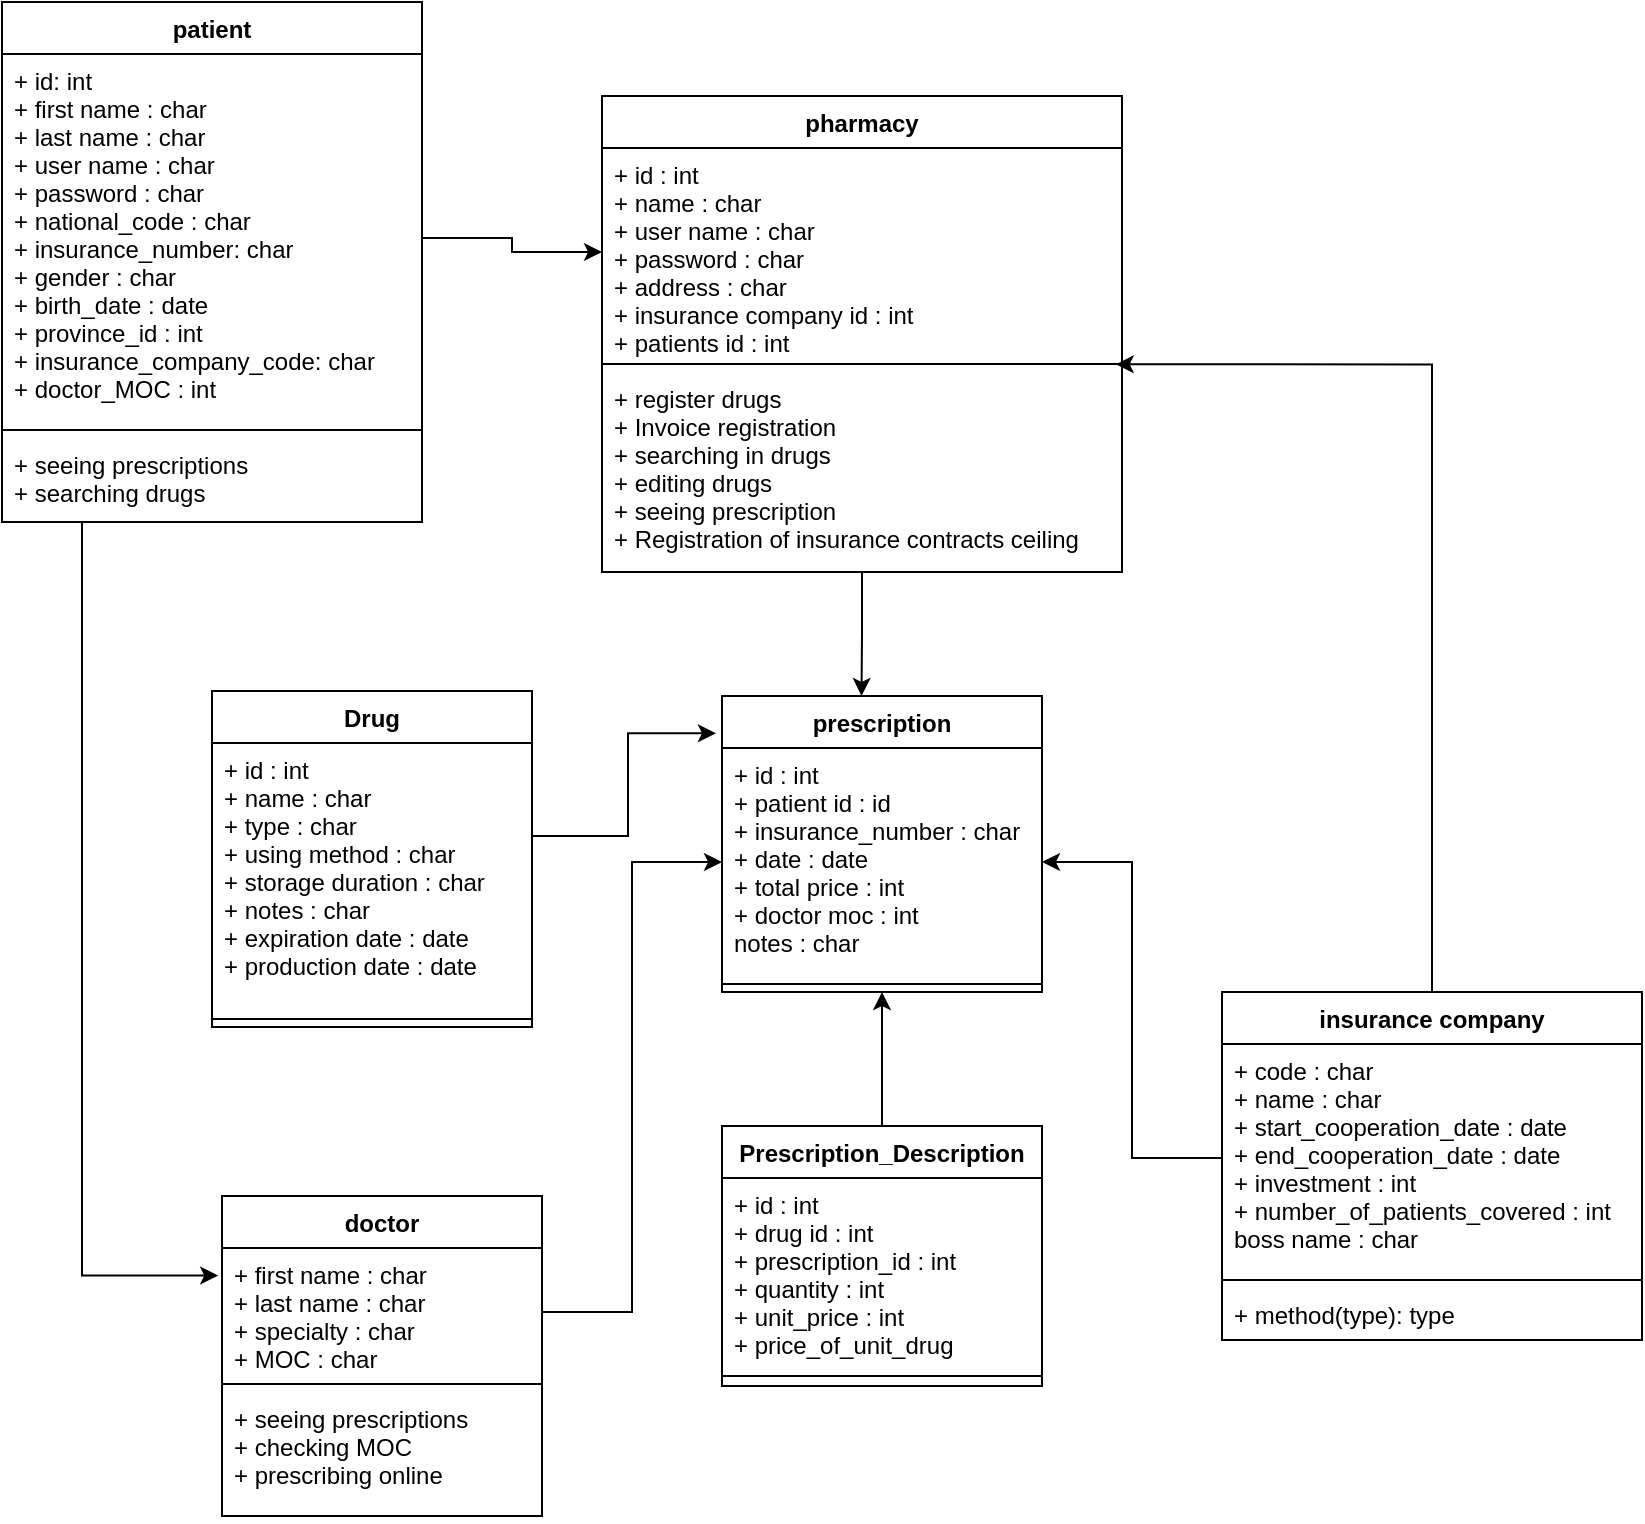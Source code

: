 <mxfile version="12.3.7" type="device" pages="1"><diagram id="l-Lkq3bagj1nZqvJjDkj" name="Page-1"><mxGraphModel dx="1194" dy="649" grid="1" gridSize="10" guides="1" tooltips="1" connect="1" arrows="1" fold="1" page="1" pageScale="1" pageWidth="850" pageHeight="1400" math="0" shadow="0"><root><mxCell id="0"/><mxCell id="1" parent="0"/><mxCell id="h9eMffkABmjXIsInScrR-13" style="edgeStyle=orthogonalEdgeStyle;rounded=0;orthogonalLoop=1;jettySize=auto;html=1;entryX=-0.012;entryY=0.215;entryDx=0;entryDy=0;entryPerimeter=0;" edge="1" parent="1" source="mrw9FbnBAWis6nrDV-jI-13" target="mrw9FbnBAWis6nrDV-jI-22"><mxGeometry relative="1" as="geometry"><Array as="points"><mxPoint x="60" y="720"/></Array></mxGeometry></mxCell><mxCell id="mrw9FbnBAWis6nrDV-jI-13" value="patient" style="swimlane;fontStyle=1;align=center;verticalAlign=top;childLayout=stackLayout;horizontal=1;startSize=26;horizontalStack=0;resizeParent=1;resizeParentMax=0;resizeLast=0;collapsible=1;marginBottom=0;" parent="1" vertex="1"><mxGeometry x="20" y="83" width="210" height="260" as="geometry"/></mxCell><mxCell id="mrw9FbnBAWis6nrDV-jI-14" value="+ id: int&#10;+ first name : char&#10;+ last name : char&#10;+ user name : char&#10;+ password : char&#10;+ national_code : char&#10;+ insurance_number: char&#10;+ gender : char&#10;+ birth_date : date&#10;+ province_id : int&#10;+ insurance_company_code: char&#10;+ doctor_MOC : int" style="text;strokeColor=none;fillColor=none;align=left;verticalAlign=top;spacingLeft=4;spacingRight=4;overflow=hidden;rotatable=0;points=[[0,0.5],[1,0.5]];portConstraint=eastwest;" parent="mrw9FbnBAWis6nrDV-jI-13" vertex="1"><mxGeometry y="26" width="210" height="184" as="geometry"/></mxCell><mxCell id="mrw9FbnBAWis6nrDV-jI-15" value="" style="line;strokeWidth=1;fillColor=none;align=left;verticalAlign=middle;spacingTop=-1;spacingLeft=3;spacingRight=3;rotatable=0;labelPosition=right;points=[];portConstraint=eastwest;" parent="mrw9FbnBAWis6nrDV-jI-13" vertex="1"><mxGeometry y="210" width="210" height="8" as="geometry"/></mxCell><mxCell id="mrw9FbnBAWis6nrDV-jI-16" value="+ seeing prescriptions&#10;+ searching drugs" style="text;strokeColor=none;fillColor=none;align=left;verticalAlign=top;spacingLeft=4;spacingRight=4;overflow=hidden;rotatable=0;points=[[0,0.5],[1,0.5]];portConstraint=eastwest;" parent="mrw9FbnBAWis6nrDV-jI-13" vertex="1"><mxGeometry y="218" width="210" height="42" as="geometry"/></mxCell><mxCell id="mrw9FbnBAWis6nrDV-jI-17" value="Drug" style="swimlane;fontStyle=1;align=center;verticalAlign=top;childLayout=stackLayout;horizontal=1;startSize=26;horizontalStack=0;resizeParent=1;resizeParentMax=0;resizeLast=0;collapsible=1;marginBottom=0;" parent="1" vertex="1"><mxGeometry x="125" y="427.5" width="160" height="168" as="geometry"/></mxCell><mxCell id="mrw9FbnBAWis6nrDV-jI-18" value="+ id : int&#10;+ name : char&#10;+ type : char&#10;+ using method : char&#10;+ storage duration : char&#10;+ notes : char &#10;+ expiration date : date&#10;+ production date : date&#10;" style="text;strokeColor=none;fillColor=none;align=left;verticalAlign=top;spacingLeft=4;spacingRight=4;overflow=hidden;rotatable=0;points=[[0,0.5],[1,0.5]];portConstraint=eastwest;" parent="mrw9FbnBAWis6nrDV-jI-17" vertex="1"><mxGeometry y="26" width="160" height="134" as="geometry"/></mxCell><mxCell id="mrw9FbnBAWis6nrDV-jI-19" value="" style="line;strokeWidth=1;fillColor=none;align=left;verticalAlign=middle;spacingTop=-1;spacingLeft=3;spacingRight=3;rotatable=0;labelPosition=right;points=[];portConstraint=eastwest;" parent="mrw9FbnBAWis6nrDV-jI-17" vertex="1"><mxGeometry y="160" width="160" height="8" as="geometry"/></mxCell><mxCell id="mrw9FbnBAWis6nrDV-jI-21" value="doctor" style="swimlane;fontStyle=1;align=center;verticalAlign=top;childLayout=stackLayout;horizontal=1;startSize=26;horizontalStack=0;resizeParent=1;resizeParentMax=0;resizeLast=0;collapsible=1;marginBottom=0;" parent="1" vertex="1"><mxGeometry x="130" y="680" width="160" height="160" as="geometry"/></mxCell><mxCell id="mrw9FbnBAWis6nrDV-jI-22" value="+ first name : char&#10;+ last name : char&#10;+ specialty : char&#10;+ MOC : char" style="text;strokeColor=none;fillColor=none;align=left;verticalAlign=top;spacingLeft=4;spacingRight=4;overflow=hidden;rotatable=0;points=[[0,0.5],[1,0.5]];portConstraint=eastwest;" parent="mrw9FbnBAWis6nrDV-jI-21" vertex="1"><mxGeometry y="26" width="160" height="64" as="geometry"/></mxCell><mxCell id="mrw9FbnBAWis6nrDV-jI-23" value="" style="line;strokeWidth=1;fillColor=none;align=left;verticalAlign=middle;spacingTop=-1;spacingLeft=3;spacingRight=3;rotatable=0;labelPosition=right;points=[];portConstraint=eastwest;" parent="mrw9FbnBAWis6nrDV-jI-21" vertex="1"><mxGeometry y="90" width="160" height="8" as="geometry"/></mxCell><mxCell id="mrw9FbnBAWis6nrDV-jI-24" value="+ seeing prescriptions&#10;+ checking MOC&#10;+ prescribing online" style="text;strokeColor=none;fillColor=none;align=left;verticalAlign=top;spacingLeft=4;spacingRight=4;overflow=hidden;rotatable=0;points=[[0,0.5],[1,0.5]];portConstraint=eastwest;" parent="mrw9FbnBAWis6nrDV-jI-21" vertex="1"><mxGeometry y="98" width="160" height="62" as="geometry"/></mxCell><mxCell id="h9eMffkABmjXIsInScrR-11" style="edgeStyle=orthogonalEdgeStyle;rounded=0;orthogonalLoop=1;jettySize=auto;html=1;entryX=0.988;entryY=1.04;entryDx=0;entryDy=0;entryPerimeter=0;" edge="1" parent="1" source="mrw9FbnBAWis6nrDV-jI-25" target="mrw9FbnBAWis6nrDV-jI-38"><mxGeometry relative="1" as="geometry"/></mxCell><mxCell id="mrw9FbnBAWis6nrDV-jI-25" value="insurance company" style="swimlane;fontStyle=1;align=center;verticalAlign=top;childLayout=stackLayout;horizontal=1;startSize=26;horizontalStack=0;resizeParent=1;resizeParentMax=0;resizeLast=0;collapsible=1;marginBottom=0;" parent="1" vertex="1"><mxGeometry x="630" y="578" width="210" height="174" as="geometry"/></mxCell><mxCell id="mrw9FbnBAWis6nrDV-jI-26" value="+ code : char&#10;+ name : char&#10;+ start_cooperation_date : date&#10;+ end_cooperation_date : date&#10;+ investment : int&#10;+ number_of_patients_covered : int&#10;boss name : char" style="text;strokeColor=none;fillColor=none;align=left;verticalAlign=top;spacingLeft=4;spacingRight=4;overflow=hidden;rotatable=0;points=[[0,0.5],[1,0.5]];portConstraint=eastwest;" parent="mrw9FbnBAWis6nrDV-jI-25" vertex="1"><mxGeometry y="26" width="210" height="114" as="geometry"/></mxCell><mxCell id="mrw9FbnBAWis6nrDV-jI-27" value="" style="line;strokeWidth=1;fillColor=none;align=left;verticalAlign=middle;spacingTop=-1;spacingLeft=3;spacingRight=3;rotatable=0;labelPosition=right;points=[];portConstraint=eastwest;" parent="mrw9FbnBAWis6nrDV-jI-25" vertex="1"><mxGeometry y="140" width="210" height="8" as="geometry"/></mxCell><mxCell id="mrw9FbnBAWis6nrDV-jI-28" value="+ method(type): type" style="text;strokeColor=none;fillColor=none;align=left;verticalAlign=top;spacingLeft=4;spacingRight=4;overflow=hidden;rotatable=0;points=[[0,0.5],[1,0.5]];portConstraint=eastwest;" parent="mrw9FbnBAWis6nrDV-jI-25" vertex="1"><mxGeometry y="148" width="210" height="26" as="geometry"/></mxCell><mxCell id="mrw9FbnBAWis6nrDV-jI-29" value="prescription" style="swimlane;fontStyle=1;align=center;verticalAlign=top;childLayout=stackLayout;horizontal=1;startSize=26;horizontalStack=0;resizeParent=1;resizeParentMax=0;resizeLast=0;collapsible=1;marginBottom=0;" parent="1" vertex="1"><mxGeometry x="380" y="430" width="160" height="148" as="geometry"/></mxCell><mxCell id="mrw9FbnBAWis6nrDV-jI-30" value="+ id : int&#10;+ patient id : id&#10;+ insurance_number : char&#10;+ date : date&#10;+ total price : int&#10;+ doctor moc : int&#10;notes : char" style="text;strokeColor=none;fillColor=none;align=left;verticalAlign=top;spacingLeft=4;spacingRight=4;overflow=hidden;rotatable=0;points=[[0,0.5],[1,0.5]];portConstraint=eastwest;" parent="mrw9FbnBAWis6nrDV-jI-29" vertex="1"><mxGeometry y="26" width="160" height="114" as="geometry"/></mxCell><mxCell id="mrw9FbnBAWis6nrDV-jI-31" value="" style="line;strokeWidth=1;fillColor=none;align=left;verticalAlign=middle;spacingTop=-1;spacingLeft=3;spacingRight=3;rotatable=0;labelPosition=right;points=[];portConstraint=eastwest;" parent="mrw9FbnBAWis6nrDV-jI-29" vertex="1"><mxGeometry y="140" width="160" height="8" as="geometry"/></mxCell><mxCell id="h9eMffkABmjXIsInScrR-8" style="edgeStyle=orthogonalEdgeStyle;rounded=0;orthogonalLoop=1;jettySize=auto;html=1;entryX=0.5;entryY=1;entryDx=0;entryDy=0;" edge="1" parent="1" source="mrw9FbnBAWis6nrDV-jI-33" target="mrw9FbnBAWis6nrDV-jI-29"><mxGeometry relative="1" as="geometry"/></mxCell><mxCell id="mrw9FbnBAWis6nrDV-jI-33" value="Prescription_Description" style="swimlane;fontStyle=1;align=center;verticalAlign=top;childLayout=stackLayout;horizontal=1;startSize=26;horizontalStack=0;resizeParent=1;resizeParentMax=0;resizeLast=0;collapsible=1;marginBottom=0;" parent="1" vertex="1"><mxGeometry x="380" y="645" width="160" height="130" as="geometry"/></mxCell><mxCell id="mrw9FbnBAWis6nrDV-jI-34" value="+ id : int&#10;+ drug id : int&#10;+ prescription_id : int&#10;+ quantity : int&#10;+ unit_price : int&#10;+ price_of_unit_drug" style="text;strokeColor=none;fillColor=none;align=left;verticalAlign=top;spacingLeft=4;spacingRight=4;overflow=hidden;rotatable=0;points=[[0,0.5],[1,0.5]];portConstraint=eastwest;" parent="mrw9FbnBAWis6nrDV-jI-33" vertex="1"><mxGeometry y="26" width="160" height="94" as="geometry"/></mxCell><mxCell id="mrw9FbnBAWis6nrDV-jI-35" value="" style="line;strokeWidth=1;fillColor=none;align=left;verticalAlign=middle;spacingTop=-1;spacingLeft=3;spacingRight=3;rotatable=0;labelPosition=right;points=[];portConstraint=eastwest;" parent="mrw9FbnBAWis6nrDV-jI-33" vertex="1"><mxGeometry y="120" width="160" height="10" as="geometry"/></mxCell><mxCell id="h9eMffkABmjXIsInScrR-15" style="edgeStyle=orthogonalEdgeStyle;rounded=0;orthogonalLoop=1;jettySize=auto;html=1;entryX=0.436;entryY=0;entryDx=0;entryDy=0;entryPerimeter=0;" edge="1" parent="1" source="mrw9FbnBAWis6nrDV-jI-37" target="mrw9FbnBAWis6nrDV-jI-29"><mxGeometry relative="1" as="geometry"/></mxCell><mxCell id="mrw9FbnBAWis6nrDV-jI-37" value="pharmacy" style="swimlane;fontStyle=1;align=center;verticalAlign=top;childLayout=stackLayout;horizontal=1;startSize=26;horizontalStack=0;resizeParent=1;resizeParentMax=0;resizeLast=0;collapsible=1;marginBottom=0;" parent="1" vertex="1"><mxGeometry x="320" y="130" width="260" height="238" as="geometry"/></mxCell><mxCell id="mrw9FbnBAWis6nrDV-jI-38" value="+ id : int&#10;+ name : char&#10;+ user name : char&#10;+ password : char&#10;+ address : char&#10;+ insurance company id : int&#10;+ patients id : int" style="text;strokeColor=none;fillColor=none;align=left;verticalAlign=top;spacingLeft=4;spacingRight=4;overflow=hidden;rotatable=0;points=[[0,0.5],[1,0.5]];portConstraint=eastwest;" parent="mrw9FbnBAWis6nrDV-jI-37" vertex="1"><mxGeometry y="26" width="260" height="104" as="geometry"/></mxCell><mxCell id="mrw9FbnBAWis6nrDV-jI-39" value="" style="line;strokeWidth=1;fillColor=none;align=left;verticalAlign=middle;spacingTop=-1;spacingLeft=3;spacingRight=3;rotatable=0;labelPosition=right;points=[];portConstraint=eastwest;" parent="mrw9FbnBAWis6nrDV-jI-37" vertex="1"><mxGeometry y="130" width="260" height="8" as="geometry"/></mxCell><mxCell id="mrw9FbnBAWis6nrDV-jI-40" value="+ register drugs&#10;+ Invoice registration&#10;+ searching in drugs&#10;+ editing drugs&#10;+ seeing prescription&#10;+ Registration of insurance contracts ceiling&#10;&#10;" style="text;strokeColor=none;fillColor=none;align=left;verticalAlign=top;spacingLeft=4;spacingRight=4;overflow=hidden;rotatable=0;points=[[0,0.5],[1,0.5]];portConstraint=eastwest;" parent="mrw9FbnBAWis6nrDV-jI-37" vertex="1"><mxGeometry y="138" width="260" height="100" as="geometry"/></mxCell><mxCell id="h9eMffkABmjXIsInScrR-9" style="edgeStyle=orthogonalEdgeStyle;rounded=0;orthogonalLoop=1;jettySize=auto;html=1;entryX=0;entryY=0.5;entryDx=0;entryDy=0;" edge="1" parent="1" source="mrw9FbnBAWis6nrDV-jI-22" target="mrw9FbnBAWis6nrDV-jI-30"><mxGeometry relative="1" as="geometry"/></mxCell><mxCell id="h9eMffkABmjXIsInScrR-10" style="edgeStyle=orthogonalEdgeStyle;rounded=0;orthogonalLoop=1;jettySize=auto;html=1;entryX=1;entryY=0.5;entryDx=0;entryDy=0;" edge="1" parent="1" source="mrw9FbnBAWis6nrDV-jI-26" target="mrw9FbnBAWis6nrDV-jI-30"><mxGeometry relative="1" as="geometry"/></mxCell><mxCell id="h9eMffkABmjXIsInScrR-12" style="edgeStyle=orthogonalEdgeStyle;rounded=0;orthogonalLoop=1;jettySize=auto;html=1;entryX=-0.019;entryY=0.126;entryDx=0;entryDy=0;entryPerimeter=0;" edge="1" parent="1" source="mrw9FbnBAWis6nrDV-jI-18" target="mrw9FbnBAWis6nrDV-jI-29"><mxGeometry relative="1" as="geometry"><Array as="points"><mxPoint x="333" y="500"/><mxPoint x="333" y="449"/></Array></mxGeometry></mxCell><mxCell id="h9eMffkABmjXIsInScrR-14" style="edgeStyle=orthogonalEdgeStyle;rounded=0;orthogonalLoop=1;jettySize=auto;html=1;" edge="1" parent="1" source="mrw9FbnBAWis6nrDV-jI-14" target="mrw9FbnBAWis6nrDV-jI-38"><mxGeometry relative="1" as="geometry"/></mxCell></root></mxGraphModel></diagram></mxfile>